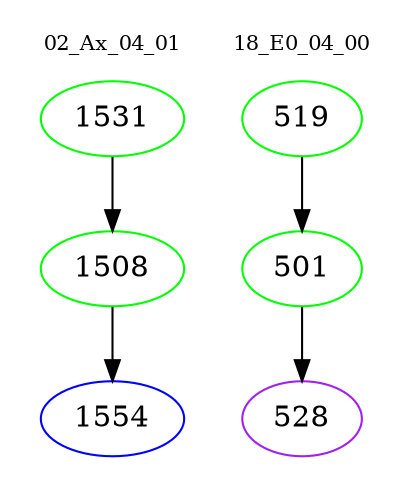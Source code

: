 digraph{
subgraph cluster_0 {
color = white
label = "02_Ax_04_01";
fontsize=10;
T0_1531 [label="1531", color="green"]
T0_1531 -> T0_1508 [color="black"]
T0_1508 [label="1508", color="green"]
T0_1508 -> T0_1554 [color="black"]
T0_1554 [label="1554", color="blue"]
}
subgraph cluster_1 {
color = white
label = "18_E0_04_00";
fontsize=10;
T1_519 [label="519", color="green"]
T1_519 -> T1_501 [color="black"]
T1_501 [label="501", color="green"]
T1_501 -> T1_528 [color="black"]
T1_528 [label="528", color="purple"]
}
}
